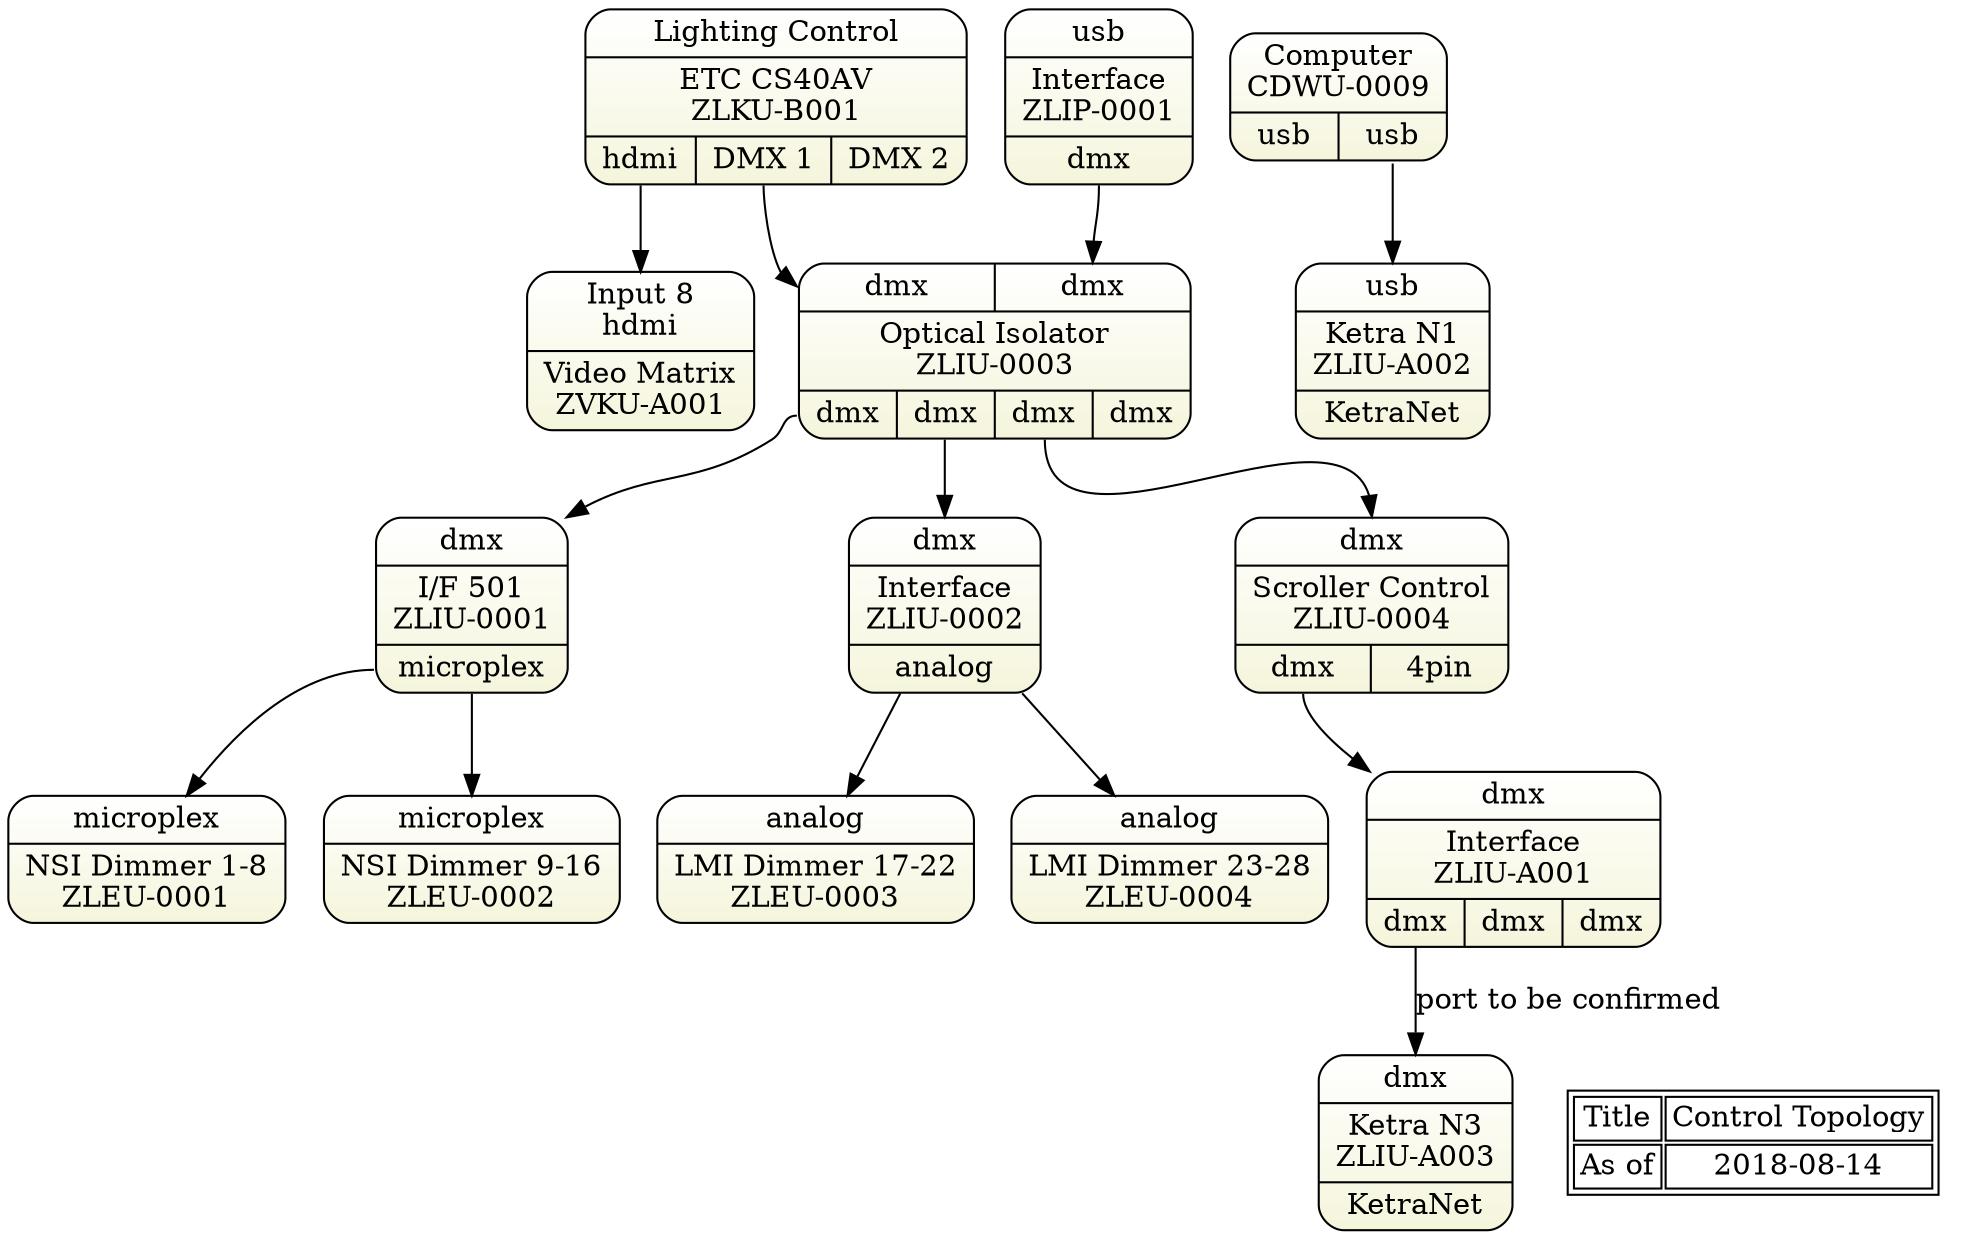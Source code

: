 digraph topology1 { 
graph [overlap = true, fontsize = 10, rankdir=TB 
      tooltip="Control Topology - DMX",
      fontname = Helvetica]

node [shape=Mrecord, tooltip="" , 
      fillcolor="white:beige" , style=filled  
      gradientangle=270]
      
console [label="{Lighting Control|ETC CS40AV\nZLKU-B001|{<hdmi>hdmi|<dmx1>DMX 1|<dmx2>DMX 2}}"]

computer [label="{{Computer\nCDWU-0009}|{ <o1>usb|<o2>usb }}"]

n1 [label="{<i>usb|Ketra N1\nZLIU-A002|KetraNet}"]
computer:o2 -> n1:i

matrix [label="{<i>Input 8\nhdmi|Video Matrix\nZVKU-A001}"]
console:hdmi   -> matrix:i8

optoisolator [label="{{<i1>dmx|<i2>dmx}|Optical Isolator\nZLIU-0003|{<o1>dmx|<o2>dmx|<o3>dmx|<o4>dmx}}"]

interface [label="{<i>dmx|I/F 501\nZLIU-0001|<o>microplex}"] 
usbdmx [label="{<i>usb|Interface\nZLIP-0001|<o>dmx}"] 

demux [label="{<i>dmx|Interface\nZLIU-0002|analog}"]

pathway [label="{<i>dmx|Interface\nZLIU-A001|{<o1>dmx|<o2>dmx|<o2>dmx}}"]

chromaq [label="{<i>dmx|Scroller Control\nZLIU-0004|{<o1>dmx|<o2>4pin}}"]

n3 [label="{<i>dmx|Ketra N3\nZLIU-A003|<o>KetraNet}"]

chromaq:o1 -> pathway
pathway:o1 -> n3 [label="port to be confirmed"]
 
nrd1 [label="{<i>microplex|NSI Dimmer 1-8\nZLEU-0001}"] 
nrd2 [label="{<i>microplex|NSI Dimmer 9-16\nZLEU-0002}"] 

analogdimmer1 [label="{<i>analog|LMI Dimmer 17-22\nZLEU-0003}"] 
analogdimmer2 [label="{<i>analog|LMI Dimmer 23-28\nZLEU-0004}"] 

console:dmx1 -> optoisolator:i1

interface:o -> nrd1:dmx
interface:o -> nrd2:dmx

optoisolator:o1 -> interface:dmx     
optoisolator:o2 -> demux:i
optoisolator:o3 -> chromaq:i

usbdmx:o -> optoisolator:i2

demux -> analogdimmer1
demux -> analogdimmer2

Node [shape=plaintext, fillcolor=white]
stamp [label= <<table>
<tr><td>Title</td>
    <td>Control Topology</td>
</tr>    
<tr><td>As of</td>
    <td>2018-08-14</td>
</tr>
   
</table>> ]  

{rank=same; stamp n3}
{rank=same; console computer}
 } 